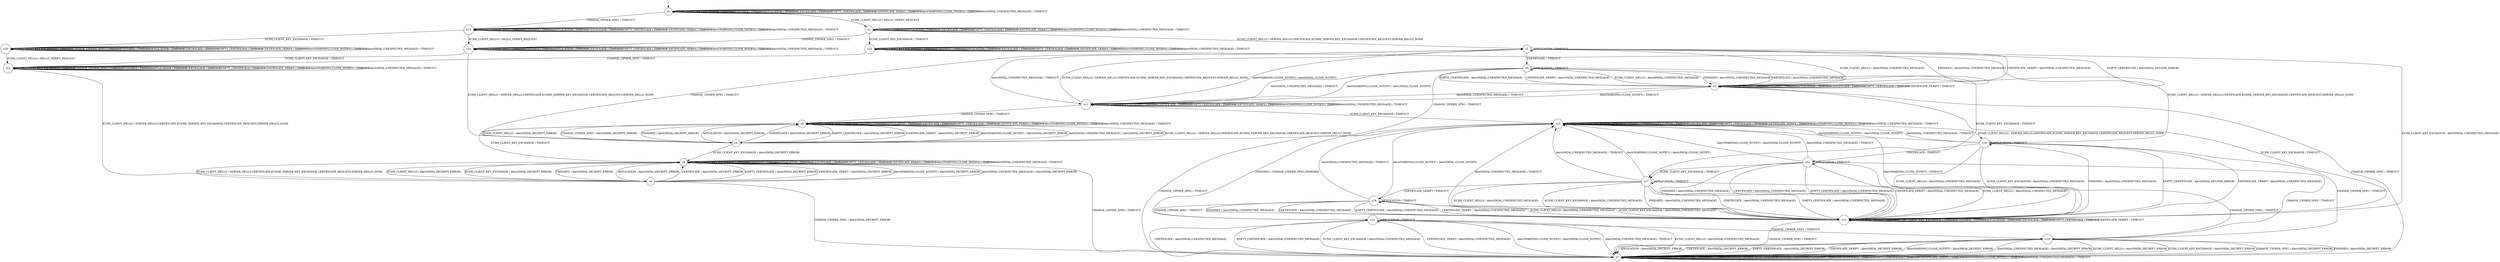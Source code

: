 digraph g {

	s0 [shape="circle" label="s0"];
	s1 [shape="circle" label="s1"];
	s2 [shape="circle" label="s2"];
	s3 [shape="circle" label="s3"];
	s4 [shape="circle" label="s4"];
	s5 [shape="circle" label="s5"];
	s6 [shape="circle" label="s6"];
	s7 [shape="circle" label="s7"];
	s8 [shape="circle" label="s8"];
	s9 [shape="circle" label="s9"];
	s10 [shape="circle" label="s10"];
	s11 [shape="circle" label="s11"];
	s12 [shape="circle" label="s12"];
	s13 [shape="circle" label="s13"];
	s14 [shape="circle" label="s14"];
	s15 [shape="circle" label="s15"];
	s16 [shape="circle" label="s16"];
	s17 [shape="circle" label="s17"];
	s18 [shape="circle" label="s18"];
	s19 [shape="circle" label="s19"];
	s20 [shape="circle" label="s20"];
	s21 [shape="circle" label="s21"];
	s22 [shape="circle" label="s22"];
	s23 [shape="circle" label="s23"];
	s0 -> s1 [label="ECDH_CLIENT_HELLO / HELLO_VERIFY_REQUEST"];
	s0 -> s0 [label="ECDH_CLIENT_KEY_EXCHANGE / TIMEOUT"];
	s0 -> s15 [label="CHANGE_CIPHER_SPEC / TIMEOUT"];
	s0 -> s0 [label="FINISHED / TIMEOUT"];
	s0 -> s0 [label="APPLICATION / TIMEOUT"];
	s0 -> s0 [label="CERTIFICATE / TIMEOUT"];
	s0 -> s0 [label="EMPTY_CERTIFICATE / TIMEOUT"];
	s0 -> s0 [label="CERTIFICATE_VERIFY / TIMEOUT"];
	s0 -> s0 [label="Alert(WARNING,CLOSE_NOTIFY) / TIMEOUT"];
	s0 -> s0 [label="Alert(FATAL,UNEXPECTED_MESSAGE) / TIMEOUT"];
	s1 -> s2 [label="ECDH_CLIENT_HELLO / SERVER_HELLO,CERTIFICATE,ECDHE_SERVER_KEY_EXCHANGE,CERTIFICATE_REQUEST,SERVER_HELLO_DONE"];
	s1 -> s23 [label="ECDH_CLIENT_KEY_EXCHANGE / TIMEOUT"];
	s1 -> s10 [label="CHANGE_CIPHER_SPEC / TIMEOUT"];
	s1 -> s1 [label="FINISHED / TIMEOUT"];
	s1 -> s1 [label="APPLICATION / TIMEOUT"];
	s1 -> s1 [label="CERTIFICATE / TIMEOUT"];
	s1 -> s1 [label="EMPTY_CERTIFICATE / TIMEOUT"];
	s1 -> s1 [label="CERTIFICATE_VERIFY / TIMEOUT"];
	s1 -> s1 [label="Alert(WARNING,CLOSE_NOTIFY) / TIMEOUT"];
	s1 -> s1 [label="Alert(FATAL,UNEXPECTED_MESSAGE) / TIMEOUT"];
	s2 -> s3 [label="ECDH_CLIENT_HELLO / Alert(FATAL,UNEXPECTED_MESSAGE)"];
	s2 -> s13 [label="ECDH_CLIENT_KEY_EXCHANGE / Alert(FATAL,UNEXPECTED_MESSAGE)"];
	s2 -> s4 [label="CHANGE_CIPHER_SPEC / TIMEOUT"];
	s2 -> s3 [label="FINISHED / Alert(FATAL,UNEXPECTED_MESSAGE)"];
	s2 -> s2 [label="APPLICATION / TIMEOUT"];
	s2 -> s5 [label="CERTIFICATE / TIMEOUT"];
	s2 -> s3 [label="EMPTY_CERTIFICATE / Alert(FATAL,DECODE_ERROR)"];
	s2 -> s3 [label="CERTIFICATE_VERIFY / Alert(FATAL,UNEXPECTED_MESSAGE)"];
	s2 -> s11 [label="Alert(WARNING,CLOSE_NOTIFY) / Alert(FATAL,CLOSE_NOTIFY)"];
	s2 -> s11 [label="Alert(FATAL,UNEXPECTED_MESSAGE) / TIMEOUT"];
	s3 -> s3 [label="ECDH_CLIENT_HELLO / TIMEOUT"];
	s3 -> s13 [label="ECDH_CLIENT_KEY_EXCHANGE / TIMEOUT"];
	s3 -> s7 [label="CHANGE_CIPHER_SPEC / TIMEOUT"];
	s3 -> s3 [label="FINISHED / TIMEOUT"];
	s3 -> s3 [label="APPLICATION / TIMEOUT"];
	s3 -> s3 [label="CERTIFICATE / TIMEOUT"];
	s3 -> s3 [label="EMPTY_CERTIFICATE / TIMEOUT"];
	s3 -> s3 [label="CERTIFICATE_VERIFY / TIMEOUT"];
	s3 -> s11 [label="Alert(WARNING,CLOSE_NOTIFY) / TIMEOUT"];
	s3 -> s11 [label="Alert(FATAL,UNEXPECTED_MESSAGE) / TIMEOUT"];
	s4 -> s6 [label="ECDH_CLIENT_HELLO / Alert(FATAL,DECRYPT_ERROR)"];
	s4 -> s8 [label="ECDH_CLIENT_KEY_EXCHANGE / Alert(FATAL,DECRYPT_ERROR)"];
	s4 -> s6 [label="CHANGE_CIPHER_SPEC / Alert(FATAL,DECRYPT_ERROR)"];
	s4 -> s6 [label="FINISHED / Alert(FATAL,DECRYPT_ERROR)"];
	s4 -> s6 [label="APPLICATION / Alert(FATAL,DECRYPT_ERROR)"];
	s4 -> s6 [label="CERTIFICATE / Alert(FATAL,DECRYPT_ERROR)"];
	s4 -> s6 [label="EMPTY_CERTIFICATE / Alert(FATAL,DECRYPT_ERROR)"];
	s4 -> s6 [label="CERTIFICATE_VERIFY / Alert(FATAL,DECRYPT_ERROR)"];
	s4 -> s6 [label="Alert(WARNING,CLOSE_NOTIFY) / Alert(FATAL,DECRYPT_ERROR)"];
	s4 -> s6 [label="Alert(FATAL,UNEXPECTED_MESSAGE) / Alert(FATAL,DECRYPT_ERROR)"];
	s5 -> s3 [label="ECDH_CLIENT_HELLO / Alert(FATAL,UNEXPECTED_MESSAGE)"];
	s5 -> s17 [label="ECDH_CLIENT_KEY_EXCHANGE / TIMEOUT"];
	s5 -> s4 [label="CHANGE_CIPHER_SPEC / TIMEOUT"];
	s5 -> s3 [label="FINISHED / Alert(FATAL,UNEXPECTED_MESSAGE)"];
	s5 -> s5 [label="APPLICATION / TIMEOUT"];
	s5 -> s3 [label="CERTIFICATE / Alert(FATAL,UNEXPECTED_MESSAGE)"];
	s5 -> s3 [label="EMPTY_CERTIFICATE / Alert(FATAL,UNEXPECTED_MESSAGE)"];
	s5 -> s3 [label="CERTIFICATE_VERIFY / Alert(FATAL,UNEXPECTED_MESSAGE)"];
	s5 -> s11 [label="Alert(WARNING,CLOSE_NOTIFY) / Alert(FATAL,CLOSE_NOTIFY)"];
	s5 -> s11 [label="Alert(FATAL,UNEXPECTED_MESSAGE) / TIMEOUT"];
	s6 -> s4 [label="ECDH_CLIENT_HELLO / SERVER_HELLO,CERTIFICATE,ECDHE_SERVER_KEY_EXCHANGE,CERTIFICATE_REQUEST,SERVER_HELLO_DONE"];
	s6 -> s8 [label="ECDH_CLIENT_KEY_EXCHANGE / TIMEOUT"];
	s6 -> s6 [label="CHANGE_CIPHER_SPEC / TIMEOUT"];
	s6 -> s6 [label="FINISHED / TIMEOUT"];
	s6 -> s6 [label="APPLICATION / TIMEOUT"];
	s6 -> s6 [label="CERTIFICATE / TIMEOUT"];
	s6 -> s6 [label="EMPTY_CERTIFICATE / TIMEOUT"];
	s6 -> s6 [label="CERTIFICATE_VERIFY / TIMEOUT"];
	s6 -> s6 [label="Alert(WARNING,CLOSE_NOTIFY) / TIMEOUT"];
	s6 -> s6 [label="Alert(FATAL,UNEXPECTED_MESSAGE) / TIMEOUT"];
	s7 -> s7 [label="ECDH_CLIENT_HELLO / TIMEOUT"];
	s7 -> s7 [label="ECDH_CLIENT_KEY_EXCHANGE / TIMEOUT"];
	s7 -> s7 [label="CHANGE_CIPHER_SPEC / TIMEOUT"];
	s7 -> s7 [label="FINISHED / TIMEOUT"];
	s7 -> s7 [label="APPLICATION / TIMEOUT"];
	s7 -> s7 [label="CERTIFICATE / TIMEOUT"];
	s7 -> s7 [label="EMPTY_CERTIFICATE / TIMEOUT"];
	s7 -> s7 [label="CERTIFICATE_VERIFY / TIMEOUT"];
	s7 -> s7 [label="Alert(WARNING,CLOSE_NOTIFY) / TIMEOUT"];
	s7 -> s7 [label="Alert(FATAL,UNEXPECTED_MESSAGE) / TIMEOUT"];
	s8 -> s9 [label="ECDH_CLIENT_HELLO / SERVER_HELLO,CERTIFICATE,ECDHE_SERVER_KEY_EXCHANGE,CERTIFICATE_REQUEST,SERVER_HELLO_DONE"];
	s8 -> s8 [label="ECDH_CLIENT_KEY_EXCHANGE / TIMEOUT"];
	s8 -> s7 [label="CHANGE_CIPHER_SPEC / TIMEOUT"];
	s8 -> s8 [label="FINISHED / TIMEOUT"];
	s8 -> s8 [label="APPLICATION / TIMEOUT"];
	s8 -> s8 [label="CERTIFICATE / TIMEOUT"];
	s8 -> s8 [label="EMPTY_CERTIFICATE / TIMEOUT"];
	s8 -> s8 [label="CERTIFICATE_VERIFY / TIMEOUT"];
	s8 -> s8 [label="Alert(WARNING,CLOSE_NOTIFY) / TIMEOUT"];
	s8 -> s8 [label="Alert(FATAL,UNEXPECTED_MESSAGE) / TIMEOUT"];
	s9 -> s8 [label="ECDH_CLIENT_HELLO / Alert(FATAL,DECRYPT_ERROR)"];
	s9 -> s8 [label="ECDH_CLIENT_KEY_EXCHANGE / Alert(FATAL,DECRYPT_ERROR)"];
	s9 -> s7 [label="CHANGE_CIPHER_SPEC / Alert(FATAL,DECRYPT_ERROR)"];
	s9 -> s8 [label="FINISHED / Alert(FATAL,DECRYPT_ERROR)"];
	s9 -> s8 [label="APPLICATION / Alert(FATAL,DECRYPT_ERROR)"];
	s9 -> s8 [label="CERTIFICATE / Alert(FATAL,DECRYPT_ERROR)"];
	s9 -> s8 [label="EMPTY_CERTIFICATE / Alert(FATAL,DECRYPT_ERROR)"];
	s9 -> s8 [label="CERTIFICATE_VERIFY / Alert(FATAL,DECRYPT_ERROR)"];
	s9 -> s8 [label="Alert(WARNING,CLOSE_NOTIFY) / Alert(FATAL,DECRYPT_ERROR)"];
	s9 -> s8 [label="Alert(FATAL,UNEXPECTED_MESSAGE) / Alert(FATAL,DECRYPT_ERROR)"];
	s10 -> s4 [label="ECDH_CLIENT_HELLO / SERVER_HELLO,CERTIFICATE,ECDHE_SERVER_KEY_EXCHANGE,CERTIFICATE_REQUEST,SERVER_HELLO_DONE"];
	s10 -> s12 [label="ECDH_CLIENT_KEY_EXCHANGE / TIMEOUT"];
	s10 -> s10 [label="CHANGE_CIPHER_SPEC / TIMEOUT"];
	s10 -> s10 [label="FINISHED / TIMEOUT"];
	s10 -> s10 [label="APPLICATION / TIMEOUT"];
	s10 -> s10 [label="CERTIFICATE / TIMEOUT"];
	s10 -> s10 [label="EMPTY_CERTIFICATE / TIMEOUT"];
	s10 -> s10 [label="CERTIFICATE_VERIFY / TIMEOUT"];
	s10 -> s10 [label="Alert(WARNING,CLOSE_NOTIFY) / TIMEOUT"];
	s10 -> s10 [label="Alert(FATAL,UNEXPECTED_MESSAGE) / TIMEOUT"];
	s11 -> s2 [label="ECDH_CLIENT_HELLO / SERVER_HELLO,CERTIFICATE,ECDHE_SERVER_KEY_EXCHANGE,CERTIFICATE_REQUEST,SERVER_HELLO_DONE"];
	s11 -> s14 [label="ECDH_CLIENT_KEY_EXCHANGE / TIMEOUT"];
	s11 -> s6 [label="CHANGE_CIPHER_SPEC / TIMEOUT"];
	s11 -> s11 [label="FINISHED / TIMEOUT"];
	s11 -> s11 [label="APPLICATION / TIMEOUT"];
	s11 -> s11 [label="CERTIFICATE / TIMEOUT"];
	s11 -> s11 [label="EMPTY_CERTIFICATE / TIMEOUT"];
	s11 -> s11 [label="CERTIFICATE_VERIFY / TIMEOUT"];
	s11 -> s11 [label="Alert(WARNING,CLOSE_NOTIFY) / TIMEOUT"];
	s11 -> s11 [label="Alert(FATAL,UNEXPECTED_MESSAGE) / TIMEOUT"];
	s12 -> s9 [label="ECDH_CLIENT_HELLO / SERVER_HELLO,CERTIFICATE,ECDHE_SERVER_KEY_EXCHANGE,CERTIFICATE_REQUEST,SERVER_HELLO_DONE"];
	s12 -> s12 [label="ECDH_CLIENT_KEY_EXCHANGE / TIMEOUT"];
	s12 -> s12 [label="CHANGE_CIPHER_SPEC / TIMEOUT"];
	s12 -> s12 [label="FINISHED / TIMEOUT"];
	s12 -> s12 [label="APPLICATION / TIMEOUT"];
	s12 -> s12 [label="CERTIFICATE / TIMEOUT"];
	s12 -> s12 [label="EMPTY_CERTIFICATE / TIMEOUT"];
	s12 -> s12 [label="CERTIFICATE_VERIFY / TIMEOUT"];
	s12 -> s12 [label="Alert(WARNING,CLOSE_NOTIFY) / TIMEOUT"];
	s12 -> s12 [label="Alert(FATAL,UNEXPECTED_MESSAGE) / TIMEOUT"];
	s13 -> s13 [label="ECDH_CLIENT_HELLO / TIMEOUT"];
	s13 -> s13 [label="ECDH_CLIENT_KEY_EXCHANGE / TIMEOUT"];
	s13 -> s7 [label="CHANGE_CIPHER_SPEC / TIMEOUT"];
	s13 -> s13 [label="FINISHED / TIMEOUT"];
	s13 -> s13 [label="APPLICATION / TIMEOUT"];
	s13 -> s13 [label="CERTIFICATE / TIMEOUT"];
	s13 -> s13 [label="EMPTY_CERTIFICATE / TIMEOUT"];
	s13 -> s13 [label="CERTIFICATE_VERIFY / TIMEOUT"];
	s13 -> s14 [label="Alert(WARNING,CLOSE_NOTIFY) / TIMEOUT"];
	s13 -> s14 [label="Alert(FATAL,UNEXPECTED_MESSAGE) / TIMEOUT"];
	s14 -> s16 [label="ECDH_CLIENT_HELLO / SERVER_HELLO,CERTIFICATE,ECDHE_SERVER_KEY_EXCHANGE,CERTIFICATE_REQUEST,SERVER_HELLO_DONE"];
	s14 -> s14 [label="ECDH_CLIENT_KEY_EXCHANGE / TIMEOUT"];
	s14 -> s7 [label="CHANGE_CIPHER_SPEC / TIMEOUT"];
	s14 -> s14 [label="FINISHED / TIMEOUT"];
	s14 -> s14 [label="APPLICATION / TIMEOUT"];
	s14 -> s14 [label="CERTIFICATE / TIMEOUT"];
	s14 -> s14 [label="EMPTY_CERTIFICATE / TIMEOUT"];
	s14 -> s14 [label="CERTIFICATE_VERIFY / TIMEOUT"];
	s14 -> s14 [label="Alert(WARNING,CLOSE_NOTIFY) / TIMEOUT"];
	s14 -> s14 [label="Alert(FATAL,UNEXPECTED_MESSAGE) / TIMEOUT"];
	s15 -> s10 [label="ECDH_CLIENT_HELLO / HELLO_VERIFY_REQUEST"];
	s15 -> s20 [label="ECDH_CLIENT_KEY_EXCHANGE / TIMEOUT"];
	s15 -> s15 [label="CHANGE_CIPHER_SPEC / TIMEOUT"];
	s15 -> s15 [label="FINISHED / TIMEOUT"];
	s15 -> s15 [label="APPLICATION / TIMEOUT"];
	s15 -> s15 [label="CERTIFICATE / TIMEOUT"];
	s15 -> s15 [label="EMPTY_CERTIFICATE / TIMEOUT"];
	s15 -> s15 [label="CERTIFICATE_VERIFY / TIMEOUT"];
	s15 -> s15 [label="Alert(WARNING,CLOSE_NOTIFY) / TIMEOUT"];
	s15 -> s15 [label="Alert(FATAL,UNEXPECTED_MESSAGE) / TIMEOUT"];
	s16 -> s13 [label="ECDH_CLIENT_HELLO / Alert(FATAL,UNEXPECTED_MESSAGE)"];
	s16 -> s13 [label="ECDH_CLIENT_KEY_EXCHANGE / Alert(FATAL,UNEXPECTED_MESSAGE)"];
	s16 -> s19 [label="CHANGE_CIPHER_SPEC / TIMEOUT"];
	s16 -> s13 [label="FINISHED / Alert(FATAL,UNEXPECTED_MESSAGE)"];
	s16 -> s16 [label="APPLICATION / TIMEOUT"];
	s16 -> s22 [label="CERTIFICATE / TIMEOUT"];
	s16 -> s13 [label="EMPTY_CERTIFICATE / Alert(FATAL,DECODE_ERROR)"];
	s16 -> s13 [label="CERTIFICATE_VERIFY / Alert(FATAL,UNEXPECTED_MESSAGE)"];
	s16 -> s14 [label="Alert(WARNING,CLOSE_NOTIFY) / Alert(FATAL,CLOSE_NOTIFY)"];
	s16 -> s14 [label="Alert(FATAL,UNEXPECTED_MESSAGE) / TIMEOUT"];
	s17 -> s13 [label="ECDH_CLIENT_HELLO / Alert(FATAL,UNEXPECTED_MESSAGE)"];
	s17 -> s13 [label="ECDH_CLIENT_KEY_EXCHANGE / Alert(FATAL,UNEXPECTED_MESSAGE)"];
	s17 -> s19 [label="CHANGE_CIPHER_SPEC / TIMEOUT"];
	s17 -> s13 [label="FINISHED / Alert(FATAL,UNEXPECTED_MESSAGE)"];
	s17 -> s17 [label="APPLICATION / TIMEOUT"];
	s17 -> s13 [label="CERTIFICATE / Alert(FATAL,UNEXPECTED_MESSAGE)"];
	s17 -> s13 [label="EMPTY_CERTIFICATE / Alert(FATAL,UNEXPECTED_MESSAGE)"];
	s17 -> s18 [label="CERTIFICATE_VERIFY / TIMEOUT"];
	s17 -> s14 [label="Alert(WARNING,CLOSE_NOTIFY) / Alert(FATAL,CLOSE_NOTIFY)"];
	s17 -> s14 [label="Alert(FATAL,UNEXPECTED_MESSAGE) / TIMEOUT"];
	s18 -> s13 [label="ECDH_CLIENT_HELLO / Alert(FATAL,UNEXPECTED_MESSAGE)"];
	s18 -> s13 [label="ECDH_CLIENT_KEY_EXCHANGE / Alert(FATAL,UNEXPECTED_MESSAGE)"];
	s18 -> s21 [label="CHANGE_CIPHER_SPEC / TIMEOUT"];
	s18 -> s13 [label="FINISHED / Alert(FATAL,UNEXPECTED_MESSAGE)"];
	s18 -> s18 [label="APPLICATION / TIMEOUT"];
	s18 -> s13 [label="CERTIFICATE / Alert(FATAL,UNEXPECTED_MESSAGE)"];
	s18 -> s13 [label="EMPTY_CERTIFICATE / Alert(FATAL,UNEXPECTED_MESSAGE)"];
	s18 -> s13 [label="CERTIFICATE_VERIFY / Alert(FATAL,UNEXPECTED_MESSAGE)"];
	s18 -> s14 [label="Alert(WARNING,CLOSE_NOTIFY) / Alert(FATAL,CLOSE_NOTIFY)"];
	s18 -> s14 [label="Alert(FATAL,UNEXPECTED_MESSAGE) / TIMEOUT"];
	s19 -> s7 [label="ECDH_CLIENT_HELLO / Alert(FATAL,DECRYPT_ERROR)"];
	s19 -> s7 [label="ECDH_CLIENT_KEY_EXCHANGE / Alert(FATAL,DECRYPT_ERROR)"];
	s19 -> s7 [label="CHANGE_CIPHER_SPEC / Alert(FATAL,DECRYPT_ERROR)"];
	s19 -> s7 [label="FINISHED / Alert(FATAL,DECRYPT_ERROR)"];
	s19 -> s7 [label="APPLICATION / Alert(FATAL,DECRYPT_ERROR)"];
	s19 -> s7 [label="CERTIFICATE / Alert(FATAL,DECRYPT_ERROR)"];
	s19 -> s7 [label="EMPTY_CERTIFICATE / Alert(FATAL,DECRYPT_ERROR)"];
	s19 -> s7 [label="CERTIFICATE_VERIFY / Alert(FATAL,DECRYPT_ERROR)"];
	s19 -> s7 [label="Alert(WARNING,CLOSE_NOTIFY) / Alert(FATAL,DECRYPT_ERROR)"];
	s19 -> s7 [label="Alert(FATAL,UNEXPECTED_MESSAGE) / Alert(FATAL,DECRYPT_ERROR)"];
	s20 -> s12 [label="ECDH_CLIENT_HELLO / HELLO_VERIFY_REQUEST"];
	s20 -> s20 [label="ECDH_CLIENT_KEY_EXCHANGE / TIMEOUT"];
	s20 -> s20 [label="CHANGE_CIPHER_SPEC / TIMEOUT"];
	s20 -> s20 [label="FINISHED / TIMEOUT"];
	s20 -> s20 [label="APPLICATION / TIMEOUT"];
	s20 -> s20 [label="CERTIFICATE / TIMEOUT"];
	s20 -> s20 [label="EMPTY_CERTIFICATE / TIMEOUT"];
	s20 -> s20 [label="CERTIFICATE_VERIFY / TIMEOUT"];
	s20 -> s20 [label="Alert(WARNING,CLOSE_NOTIFY) / TIMEOUT"];
	s20 -> s20 [label="Alert(FATAL,UNEXPECTED_MESSAGE) / TIMEOUT"];
	s21 -> s7 [label="ECDH_CLIENT_HELLO / Alert(FATAL,UNEXPECTED_MESSAGE)"];
	s21 -> s7 [label="ECDH_CLIENT_KEY_EXCHANGE / Alert(FATAL,UNEXPECTED_MESSAGE)"];
	s21 -> s19 [label="CHANGE_CIPHER_SPEC / TIMEOUT"];
	s21 -> s14 [label="FINISHED / CHANGE_CIPHER_SPEC,FINISHED"];
	s21 -> s21 [label="APPLICATION / TIMEOUT"];
	s21 -> s7 [label="CERTIFICATE / Alert(FATAL,UNEXPECTED_MESSAGE)"];
	s21 -> s7 [label="EMPTY_CERTIFICATE / Alert(FATAL,UNEXPECTED_MESSAGE)"];
	s21 -> s7 [label="CERTIFICATE_VERIFY / Alert(FATAL,UNEXPECTED_MESSAGE)"];
	s21 -> s7 [label="Alert(WARNING,CLOSE_NOTIFY) / Alert(FATAL,CLOSE_NOTIFY)"];
	s21 -> s7 [label="Alert(FATAL,UNEXPECTED_MESSAGE) / TIMEOUT"];
	s22 -> s13 [label="ECDH_CLIENT_HELLO / Alert(FATAL,UNEXPECTED_MESSAGE)"];
	s22 -> s17 [label="ECDH_CLIENT_KEY_EXCHANGE / TIMEOUT"];
	s22 -> s19 [label="CHANGE_CIPHER_SPEC / TIMEOUT"];
	s22 -> s13 [label="FINISHED / Alert(FATAL,UNEXPECTED_MESSAGE)"];
	s22 -> s22 [label="APPLICATION / TIMEOUT"];
	s22 -> s13 [label="CERTIFICATE / Alert(FATAL,UNEXPECTED_MESSAGE)"];
	s22 -> s13 [label="EMPTY_CERTIFICATE / Alert(FATAL,UNEXPECTED_MESSAGE)"];
	s22 -> s13 [label="CERTIFICATE_VERIFY / Alert(FATAL,UNEXPECTED_MESSAGE)"];
	s22 -> s14 [label="Alert(WARNING,CLOSE_NOTIFY) / Alert(FATAL,CLOSE_NOTIFY)"];
	s22 -> s14 [label="Alert(FATAL,UNEXPECTED_MESSAGE) / TIMEOUT"];
	s23 -> s16 [label="ECDH_CLIENT_HELLO / SERVER_HELLO,CERTIFICATE,ECDHE_SERVER_KEY_EXCHANGE,CERTIFICATE_REQUEST,SERVER_HELLO_DONE"];
	s23 -> s23 [label="ECDH_CLIENT_KEY_EXCHANGE / TIMEOUT"];
	s23 -> s12 [label="CHANGE_CIPHER_SPEC / TIMEOUT"];
	s23 -> s23 [label="FINISHED / TIMEOUT"];
	s23 -> s23 [label="APPLICATION / TIMEOUT"];
	s23 -> s23 [label="CERTIFICATE / TIMEOUT"];
	s23 -> s23 [label="EMPTY_CERTIFICATE / TIMEOUT"];
	s23 -> s23 [label="CERTIFICATE_VERIFY / TIMEOUT"];
	s23 -> s23 [label="Alert(WARNING,CLOSE_NOTIFY) / TIMEOUT"];
	s23 -> s23 [label="Alert(FATAL,UNEXPECTED_MESSAGE) / TIMEOUT"];

__start0 [label="" shape="none" width="0" height="0"];
__start0 -> s0;

}
